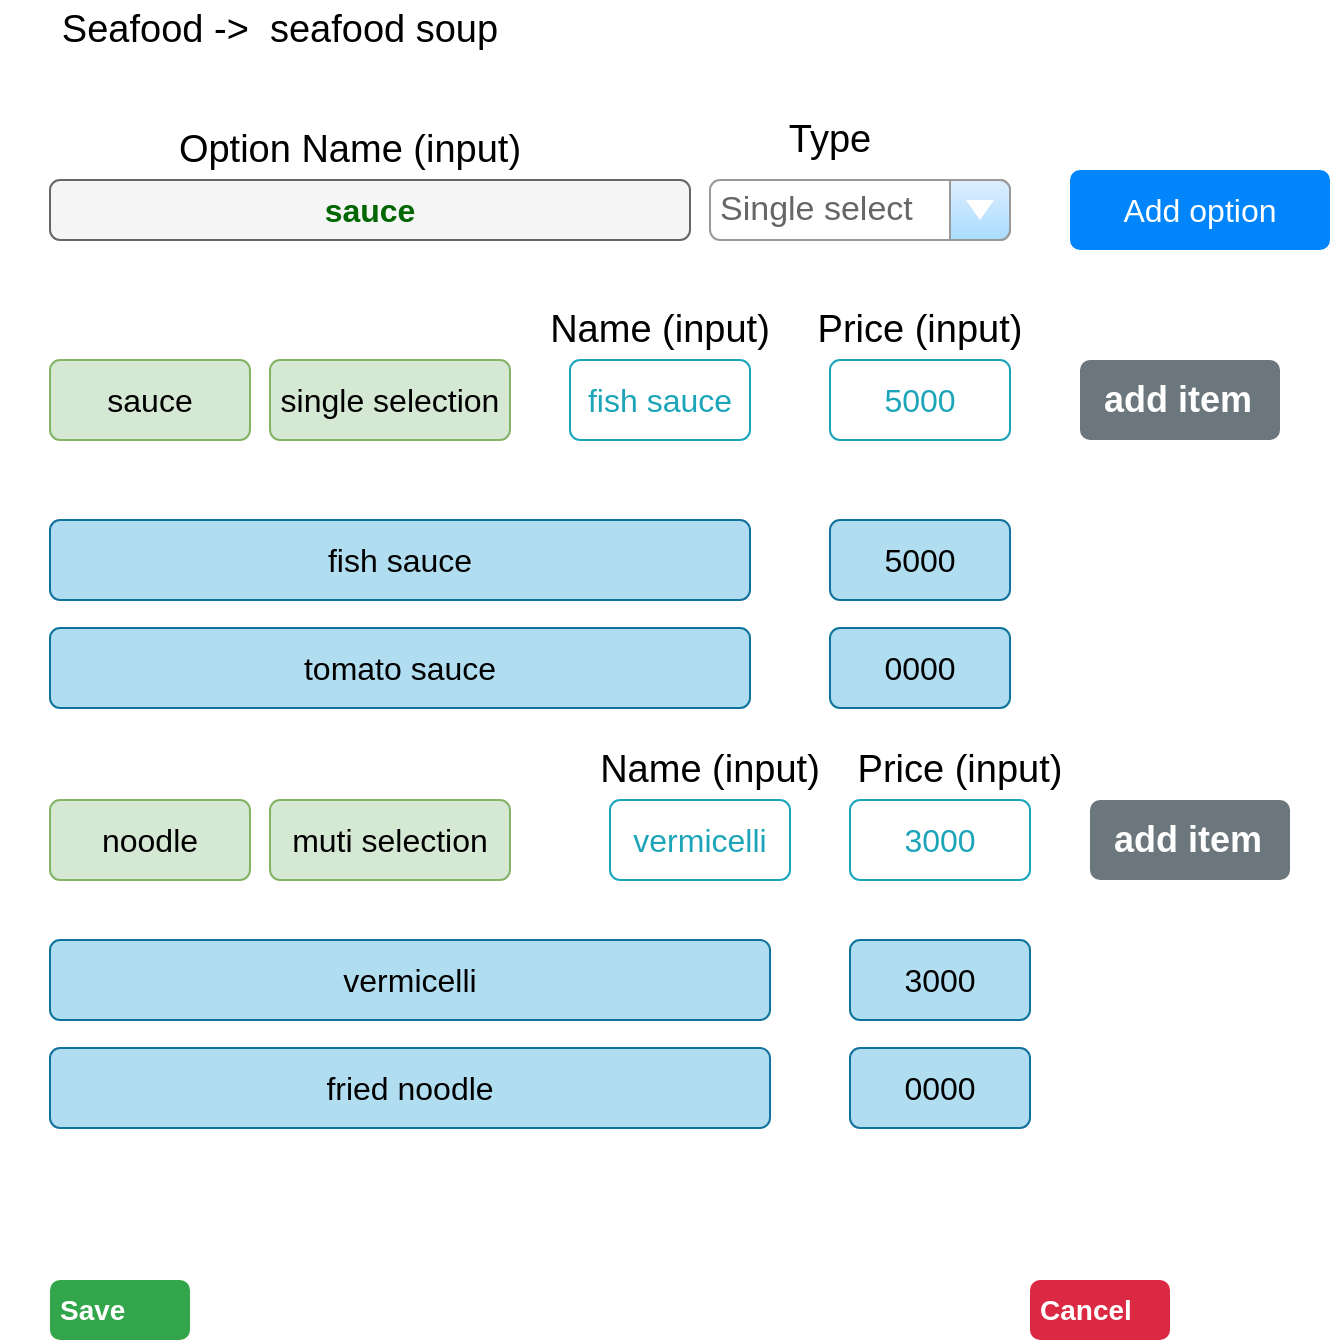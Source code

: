 <mxfile version="22.1.18" type="github">
  <diagram name="Page-1" id="kfKkWPTDTzjf0ijE4DBs">
    <mxGraphModel dx="954" dy="696" grid="1" gridSize="10" guides="1" tooltips="1" connect="1" arrows="1" fold="1" page="1" pageScale="1" pageWidth="1169" pageHeight="827" math="0" shadow="0">
      <root>
        <mxCell id="0" />
        <mxCell id="1" parent="0" />
        <mxCell id="Vs1UA3pdB5jLAvVI1XC_-1" value="&lt;font style=&quot;font-size: 19px;&quot;&gt;Seafood -&amp;gt;&amp;nbsp; seafood soup&lt;/font&gt;" style="text;html=1;strokeColor=none;fillColor=none;align=center;verticalAlign=middle;whiteSpace=wrap;rounded=0;" vertex="1" parent="1">
          <mxGeometry x="45" y="80" width="280" height="30" as="geometry" />
        </mxCell>
        <mxCell id="Vs1UA3pdB5jLAvVI1XC_-2" value="&lt;font color=&quot;#006600&quot;&gt;&lt;b&gt;sauce&lt;/b&gt;&lt;/font&gt;" style="html=1;shadow=0;dashed=0;shape=mxgraph.bootstrap.rrect;rSize=5;strokeColor=#666666;strokeWidth=1;fillColor=#f5f5f5;whiteSpace=wrap;align=center;verticalAlign=middle;spacingLeft=0;fontStyle=0;fontSize=16;spacing=5;fontColor=#333333;" vertex="1" parent="1">
          <mxGeometry x="70" y="170" width="320" height="30" as="geometry" />
        </mxCell>
        <mxCell id="Vs1UA3pdB5jLAvVI1XC_-3" value="&lt;font style=&quot;font-size: 19px;&quot;&gt;Option Name (input)&lt;/font&gt;" style="text;html=1;strokeColor=none;fillColor=none;align=center;verticalAlign=middle;whiteSpace=wrap;rounded=0;" vertex="1" parent="1">
          <mxGeometry x="130" y="140" width="180" height="30" as="geometry" />
        </mxCell>
        <mxCell id="Vs1UA3pdB5jLAvVI1XC_-4" value="Single select" style="strokeWidth=1;shadow=0;dashed=0;align=center;html=1;shape=mxgraph.mockup.forms.comboBox;strokeColor=#999999;fillColor=#ddeeff;align=left;fillColor2=#aaddff;mainText=;fontColor=#666666;fontSize=17;spacingLeft=3;" vertex="1" parent="1">
          <mxGeometry x="400" y="170" width="150" height="30" as="geometry" />
        </mxCell>
        <mxCell id="Vs1UA3pdB5jLAvVI1XC_-5" value="&lt;font style=&quot;font-size: 19px;&quot;&gt;Type&lt;/font&gt;" style="text;html=1;strokeColor=none;fillColor=none;align=center;verticalAlign=middle;whiteSpace=wrap;rounded=0;" vertex="1" parent="1">
          <mxGeometry x="430" y="135" width="60" height="30" as="geometry" />
        </mxCell>
        <mxCell id="Vs1UA3pdB5jLAvVI1XC_-6" value="Add option" style="html=1;shadow=0;dashed=0;shape=mxgraph.bootstrap.rrect;rSize=5;strokeColor=none;strokeWidth=1;fillColor=#0085FC;fontColor=#FFFFFF;whiteSpace=wrap;align=center;verticalAlign=middle;spacingLeft=0;fontStyle=0;fontSize=16;spacing=5;" vertex="1" parent="1">
          <mxGeometry x="580" y="165" width="130" height="40" as="geometry" />
        </mxCell>
        <mxCell id="Vs1UA3pdB5jLAvVI1XC_-7" value="sauce" style="html=1;shadow=0;dashed=0;shape=mxgraph.bootstrap.rrect;rSize=5;strokeColor=#82b366;strokeWidth=1;fillColor=#d5e8d4;whiteSpace=wrap;align=center;verticalAlign=middle;spacingLeft=0;fontStyle=0;fontSize=16;spacing=5;" vertex="1" parent="1">
          <mxGeometry x="70" y="260" width="100" height="40" as="geometry" />
        </mxCell>
        <mxCell id="Vs1UA3pdB5jLAvVI1XC_-10" value="fish sauce" style="html=1;shadow=0;dashed=0;shape=mxgraph.bootstrap.rrect;rSize=5;strokeColor=#1CA5B8;strokeWidth=1;fillColor=none;fontColor=#1CA5B8;whiteSpace=wrap;align=center;verticalAlign=middle;spacingLeft=0;fontStyle=0;fontSize=16;spacing=5;" vertex="1" parent="1">
          <mxGeometry x="330" y="260" width="90" height="40" as="geometry" />
        </mxCell>
        <mxCell id="Vs1UA3pdB5jLAvVI1XC_-11" value="5000" style="html=1;shadow=0;dashed=0;shape=mxgraph.bootstrap.rrect;rSize=5;strokeColor=#1CA5B8;strokeWidth=1;fillColor=none;fontColor=#1CA5B8;whiteSpace=wrap;align=center;verticalAlign=middle;spacingLeft=0;fontStyle=0;fontSize=16;spacing=5;" vertex="1" parent="1">
          <mxGeometry x="460" y="260" width="90" height="40" as="geometry" />
        </mxCell>
        <mxCell id="Vs1UA3pdB5jLAvVI1XC_-13" value="add item" style="html=1;shadow=0;dashed=0;shape=mxgraph.bootstrap.rrect;rSize=5;strokeColor=none;strokeWidth=1;fillColor=#6C767D;fontColor=#FFFFFF;whiteSpace=wrap;align=left;verticalAlign=middle;spacingLeft=10;fontStyle=1;fontSize=18;" vertex="1" parent="1">
          <mxGeometry x="585" y="260" width="100" height="40" as="geometry" />
        </mxCell>
        <mxCell id="Vs1UA3pdB5jLAvVI1XC_-14" value="&lt;font style=&quot;font-size: 19px;&quot;&gt;Name (input)&lt;/font&gt;" style="text;html=1;strokeColor=none;fillColor=none;align=center;verticalAlign=middle;whiteSpace=wrap;rounded=0;" vertex="1" parent="1">
          <mxGeometry x="305" y="230" width="140" height="30" as="geometry" />
        </mxCell>
        <mxCell id="Vs1UA3pdB5jLAvVI1XC_-15" value="&lt;font style=&quot;font-size: 19px;&quot;&gt;Price (input)&lt;/font&gt;" style="text;html=1;strokeColor=none;fillColor=none;align=center;verticalAlign=middle;whiteSpace=wrap;rounded=0;" vertex="1" parent="1">
          <mxGeometry x="450" y="230" width="110" height="30" as="geometry" />
        </mxCell>
        <mxCell id="Vs1UA3pdB5jLAvVI1XC_-16" value="fish sauce" style="html=1;shadow=0;dashed=0;shape=mxgraph.bootstrap.rrect;rSize=5;strokeColor=#10739e;strokeWidth=1;fillColor=#b1ddf0;whiteSpace=wrap;align=center;verticalAlign=middle;spacingLeft=0;fontStyle=0;fontSize=16;spacing=5;" vertex="1" parent="1">
          <mxGeometry x="70" y="340" width="350" height="40" as="geometry" />
        </mxCell>
        <mxCell id="Vs1UA3pdB5jLAvVI1XC_-17" value="5000" style="html=1;shadow=0;dashed=0;shape=mxgraph.bootstrap.rrect;rSize=5;strokeColor=#10739e;strokeWidth=1;fillColor=#b1ddf0;whiteSpace=wrap;align=center;verticalAlign=middle;spacingLeft=0;fontStyle=0;fontSize=16;spacing=5;" vertex="1" parent="1">
          <mxGeometry x="460" y="340" width="90" height="40" as="geometry" />
        </mxCell>
        <mxCell id="Vs1UA3pdB5jLAvVI1XC_-18" value="tomato sauce" style="html=1;shadow=0;dashed=0;shape=mxgraph.bootstrap.rrect;rSize=5;strokeColor=#10739e;strokeWidth=1;fillColor=#b1ddf0;whiteSpace=wrap;align=center;verticalAlign=middle;spacingLeft=0;fontStyle=0;fontSize=16;spacing=5;" vertex="1" parent="1">
          <mxGeometry x="70" y="394" width="350" height="40" as="geometry" />
        </mxCell>
        <mxCell id="Vs1UA3pdB5jLAvVI1XC_-19" value="0000" style="html=1;shadow=0;dashed=0;shape=mxgraph.bootstrap.rrect;rSize=5;strokeColor=#10739e;strokeWidth=1;fillColor=#b1ddf0;whiteSpace=wrap;align=center;verticalAlign=middle;spacingLeft=0;fontStyle=0;fontSize=16;spacing=5;" vertex="1" parent="1">
          <mxGeometry x="460" y="394" width="90" height="40" as="geometry" />
        </mxCell>
        <mxCell id="Vs1UA3pdB5jLAvVI1XC_-20" value="noodle" style="html=1;shadow=0;dashed=0;shape=mxgraph.bootstrap.rrect;rSize=5;strokeColor=#82b366;strokeWidth=1;fillColor=#d5e8d4;whiteSpace=wrap;align=center;verticalAlign=middle;spacingLeft=0;fontStyle=0;fontSize=16;spacing=5;" vertex="1" parent="1">
          <mxGeometry x="70" y="480" width="100" height="40" as="geometry" />
        </mxCell>
        <mxCell id="Vs1UA3pdB5jLAvVI1XC_-21" value="vermicelli" style="html=1;shadow=0;dashed=0;shape=mxgraph.bootstrap.rrect;rSize=5;strokeColor=#1CA5B8;strokeWidth=1;fillColor=none;fontColor=#1CA5B8;whiteSpace=wrap;align=center;verticalAlign=middle;spacingLeft=0;fontStyle=0;fontSize=16;spacing=5;" vertex="1" parent="1">
          <mxGeometry x="350" y="480" width="90" height="40" as="geometry" />
        </mxCell>
        <mxCell id="Vs1UA3pdB5jLAvVI1XC_-22" value="3000" style="html=1;shadow=0;dashed=0;shape=mxgraph.bootstrap.rrect;rSize=5;strokeColor=#1CA5B8;strokeWidth=1;fillColor=none;fontColor=#1CA5B8;whiteSpace=wrap;align=center;verticalAlign=middle;spacingLeft=0;fontStyle=0;fontSize=16;spacing=5;" vertex="1" parent="1">
          <mxGeometry x="470" y="480" width="90" height="40" as="geometry" />
        </mxCell>
        <mxCell id="Vs1UA3pdB5jLAvVI1XC_-23" value="add item" style="html=1;shadow=0;dashed=0;shape=mxgraph.bootstrap.rrect;rSize=5;strokeColor=none;strokeWidth=1;fillColor=#6C767D;fontColor=#FFFFFF;whiteSpace=wrap;align=left;verticalAlign=middle;spacingLeft=10;fontStyle=1;fontSize=18;" vertex="1" parent="1">
          <mxGeometry x="590" y="480" width="100" height="40" as="geometry" />
        </mxCell>
        <mxCell id="Vs1UA3pdB5jLAvVI1XC_-24" value="&lt;font style=&quot;font-size: 19px;&quot;&gt;Name (input)&lt;/font&gt;" style="text;html=1;strokeColor=none;fillColor=none;align=center;verticalAlign=middle;whiteSpace=wrap;rounded=0;" vertex="1" parent="1">
          <mxGeometry x="330" y="450" width="140" height="30" as="geometry" />
        </mxCell>
        <mxCell id="Vs1UA3pdB5jLAvVI1XC_-25" value="&lt;font style=&quot;font-size: 19px;&quot;&gt;Price (input)&lt;/font&gt;" style="text;html=1;strokeColor=none;fillColor=none;align=center;verticalAlign=middle;whiteSpace=wrap;rounded=0;" vertex="1" parent="1">
          <mxGeometry x="470" y="450" width="110" height="30" as="geometry" />
        </mxCell>
        <mxCell id="Vs1UA3pdB5jLAvVI1XC_-26" value="vermicelli" style="html=1;shadow=0;dashed=0;shape=mxgraph.bootstrap.rrect;rSize=5;strokeColor=#10739e;strokeWidth=1;fillColor=#b1ddf0;whiteSpace=wrap;align=center;verticalAlign=middle;spacingLeft=0;fontStyle=0;fontSize=16;spacing=5;" vertex="1" parent="1">
          <mxGeometry x="70" y="550" width="360" height="40" as="geometry" />
        </mxCell>
        <mxCell id="Vs1UA3pdB5jLAvVI1XC_-27" value="3000" style="html=1;shadow=0;dashed=0;shape=mxgraph.bootstrap.rrect;rSize=5;strokeColor=#10739e;strokeWidth=1;fillColor=#b1ddf0;whiteSpace=wrap;align=center;verticalAlign=middle;spacingLeft=0;fontStyle=0;fontSize=16;spacing=5;" vertex="1" parent="1">
          <mxGeometry x="470" y="550" width="90" height="40" as="geometry" />
        </mxCell>
        <mxCell id="Vs1UA3pdB5jLAvVI1XC_-28" value="fried noodle" style="html=1;shadow=0;dashed=0;shape=mxgraph.bootstrap.rrect;rSize=5;strokeColor=#10739e;strokeWidth=1;fillColor=#b1ddf0;whiteSpace=wrap;align=center;verticalAlign=middle;spacingLeft=0;fontStyle=0;fontSize=16;spacing=5;" vertex="1" parent="1">
          <mxGeometry x="70" y="604" width="360" height="40" as="geometry" />
        </mxCell>
        <mxCell id="Vs1UA3pdB5jLAvVI1XC_-29" value="0000" style="html=1;shadow=0;dashed=0;shape=mxgraph.bootstrap.rrect;rSize=5;strokeColor=#10739e;strokeWidth=1;fillColor=#b1ddf0;whiteSpace=wrap;align=center;verticalAlign=middle;spacingLeft=0;fontStyle=0;fontSize=16;spacing=5;" vertex="1" parent="1">
          <mxGeometry x="470" y="604" width="90" height="40" as="geometry" />
        </mxCell>
        <mxCell id="Vs1UA3pdB5jLAvVI1XC_-30" value="single selection" style="html=1;shadow=0;dashed=0;shape=mxgraph.bootstrap.rrect;rSize=5;strokeColor=#82b366;strokeWidth=1;fillColor=#d5e8d4;whiteSpace=wrap;align=center;verticalAlign=middle;spacingLeft=0;fontStyle=0;fontSize=16;spacing=5;" vertex="1" parent="1">
          <mxGeometry x="180" y="260" width="120" height="40" as="geometry" />
        </mxCell>
        <mxCell id="Vs1UA3pdB5jLAvVI1XC_-31" value="muti selection" style="html=1;shadow=0;dashed=0;shape=mxgraph.bootstrap.rrect;rSize=5;strokeColor=#82b366;strokeWidth=1;fillColor=#d5e8d4;whiteSpace=wrap;align=center;verticalAlign=middle;spacingLeft=0;fontStyle=0;fontSize=16;spacing=5;" vertex="1" parent="1">
          <mxGeometry x="180" y="480" width="120" height="40" as="geometry" />
        </mxCell>
        <mxCell id="Vs1UA3pdB5jLAvVI1XC_-32" value="Save" style="html=1;shadow=0;dashed=0;shape=mxgraph.bootstrap.rrect;rSize=5;strokeColor=none;strokeWidth=1;fillColor=#33A64C;fontColor=#FFFFFF;whiteSpace=wrap;align=left;verticalAlign=middle;spacingLeft=0;fontStyle=1;fontSize=14;spacing=5;" vertex="1" parent="1">
          <mxGeometry x="70" y="720" width="70" height="30" as="geometry" />
        </mxCell>
        <mxCell id="Vs1UA3pdB5jLAvVI1XC_-34" value="Cancel" style="html=1;shadow=0;dashed=0;shape=mxgraph.bootstrap.rrect;rSize=5;strokeColor=none;strokeWidth=1;fillColor=#DB2843;fontColor=#FFFFFF;whiteSpace=wrap;align=left;verticalAlign=middle;spacingLeft=0;fontStyle=1;fontSize=14;spacing=5;" vertex="1" parent="1">
          <mxGeometry x="560" y="720" width="70" height="30" as="geometry" />
        </mxCell>
      </root>
    </mxGraphModel>
  </diagram>
</mxfile>
